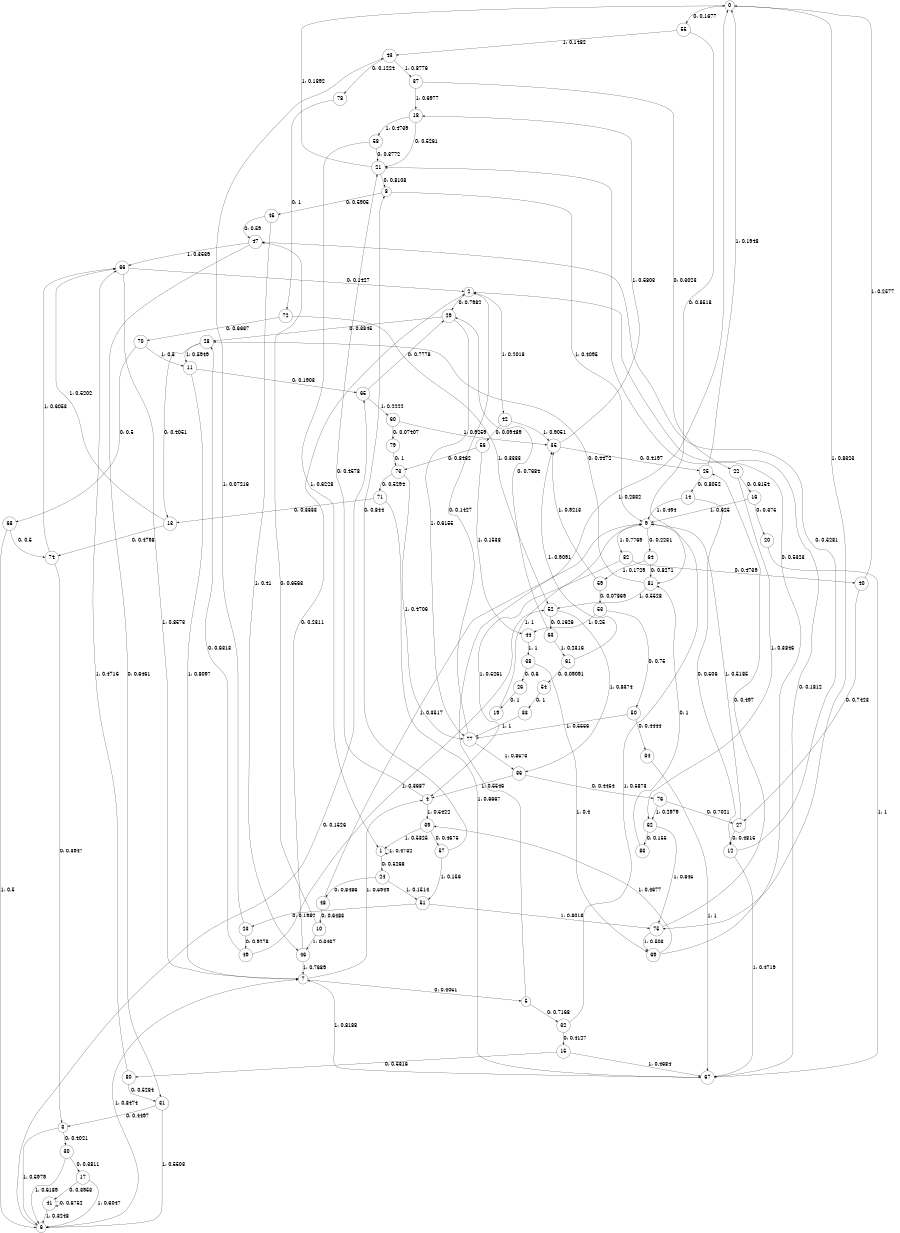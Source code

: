 digraph "ch34faceL10" {
size = "6,8.5";
ratio = "fill";
node [shape = circle];
node [fontsize = 24];
edge [fontsize = 24];
0 -> 55 [label = "0: 0.1677   "];
0 -> 75 [label = "1: 0.8323   "];
1 -> 24 [label = "0: 0.5268   "];
1 -> 1 [label = "1: 0.4732   "];
2 -> 29 [label = "0: 0.7982   "];
2 -> 42 [label = "1: 0.2018   "];
3 -> 30 [label = "0: 0.4021   "];
3 -> 6 [label = "1: 0.5979   "];
4 -> 21 [label = "0: 0.4578   "];
4 -> 39 [label = "1: 0.5422   "];
5 -> 32 [label = "0: 0.7168   "];
5 -> 0 [label = "1: 0.2832   "];
6 -> 65 [label = "0: 0.1526   "];
6 -> 7 [label = "1: 0.8474   "];
7 -> 5 [label = "0: 0.4051   "];
7 -> 4 [label = "1: 0.5949   "];
8 -> 45 [label = "0: 0.5905   "];
8 -> 9 [label = "1: 0.4095   "];
9 -> 64 [label = "0: 0.2231   "];
9 -> 82 [label = "1: 0.7769   "];
10 -> 47 [label = "0: 0.6563   "];
10 -> 46 [label = "1: 0.3437   "];
11 -> 65 [label = "0: 0.1903   "];
11 -> 7 [label = "1: 0.8097   "];
12 -> 47 [label = "0: 0.5281   "];
12 -> 67 [label = "1: 0.4719   "];
13 -> 74 [label = "0: 0.4798   "];
13 -> 66 [label = "1: 0.5202   "];
14 -> 12 [label = "0: 0.506    "];
14 -> 9 [label = "1: 0.494    "];
15 -> 80 [label = "0: 0.5316   "];
15 -> 67 [label = "1: 0.4684   "];
16 -> 20 [label = "0: 0.375    "];
16 -> 9 [label = "1: 0.625    "];
17 -> 41 [label = "0: 0.3953   "];
17 -> 6 [label = "1: 0.6047   "];
18 -> 21 [label = "0: 0.5261   "];
18 -> 58 [label = "1: 0.4739   "];
19 -> 9 [label = "1: 1        "];
20 -> 67 [label = "1: 1        "];
21 -> 8 [label = "0: 0.8108   "];
21 -> 0 [label = "1: 0.1892   "];
22 -> 16 [label = "0: 0.6154   "];
22 -> 62 [label = "1: 0.3846   "];
23 -> 49 [label = "0: 0.9278   "];
23 -> 43 [label = "1: 0.07216  "];
24 -> 48 [label = "0: 0.8486   "];
24 -> 51 [label = "1: 0.1514   "];
25 -> 14 [label = "0: 0.8052   "];
25 -> 0 [label = "1: 0.1948   "];
26 -> 19 [label = "0: 1        "];
27 -> 12 [label = "0: 0.4815   "];
27 -> 9 [label = "1: 0.5185   "];
28 -> 13 [label = "0: 0.4051   "];
28 -> 11 [label = "1: 0.5949   "];
29 -> 28 [label = "0: 0.3845   "];
29 -> 77 [label = "1: 0.6155   "];
30 -> 17 [label = "0: 0.3811   "];
30 -> 6 [label = "1: 0.6189   "];
31 -> 3 [label = "0: 0.4497   "];
31 -> 6 [label = "1: 0.5503   "];
32 -> 15 [label = "0: 0.4127   "];
32 -> 9 [label = "1: 0.5873   "];
33 -> 77 [label = "1: 1        "];
34 -> 67 [label = "1: 1        "];
35 -> 25 [label = "0: 0.4197   "];
35 -> 18 [label = "1: 0.5803   "];
36 -> 76 [label = "0: 0.4454   "];
36 -> 4 [label = "1: 0.5546   "];
37 -> 22 [label = "0: 0.3023   "];
37 -> 18 [label = "1: 0.6977   "];
38 -> 26 [label = "0: 0.6      "];
38 -> 69 [label = "1: 0.4      "];
39 -> 57 [label = "0: 0.4675   "];
39 -> 1 [label = "1: 0.5325   "];
40 -> 27 [label = "0: 0.7423   "];
40 -> 0 [label = "1: 0.2577   "];
41 -> 41 [label = "0: 0.6752   "];
41 -> 6 [label = "1: 0.3248   "];
42 -> 56 [label = "0: 0.09489  "];
42 -> 35 [label = "1: 0.9051   "];
43 -> 78 [label = "0: 0.1224   "];
43 -> 37 [label = "1: 0.8776   "];
44 -> 38 [label = "1: 1        "];
45 -> 47 [label = "0: 0.59     "];
45 -> 46 [label = "1: 0.41     "];
46 -> 2 [label = "0: 0.2311   "];
46 -> 7 [label = "1: 0.7689   "];
47 -> 31 [label = "0: 0.6461   "];
47 -> 66 [label = "1: 0.3539   "];
48 -> 10 [label = "0: 0.6483   "];
48 -> 9 [label = "1: 0.3517   "];
49 -> 28 [label = "0: 0.6313   "];
49 -> 52 [label = "1: 0.3687   "];
50 -> 34 [label = "0: 0.4444   "];
50 -> 77 [label = "1: 0.5556   "];
51 -> 23 [label = "0: 0.1982   "];
51 -> 75 [label = "1: 0.8018   "];
52 -> 63 [label = "0: 0.1626   "];
52 -> 36 [label = "1: 0.8374   "];
53 -> 50 [label = "0: 0.75     "];
53 -> 44 [label = "1: 0.25     "];
54 -> 33 [label = "0: 1        "];
55 -> 81 [label = "0: 0.8518   "];
55 -> 43 [label = "1: 0.1482   "];
56 -> 73 [label = "0: 0.8462   "];
56 -> 44 [label = "1: 0.1538   "];
57 -> 8 [label = "0: 0.844    "];
57 -> 51 [label = "1: 0.156    "];
58 -> 21 [label = "0: 0.3772   "];
58 -> 1 [label = "1: 0.6228   "];
59 -> 53 [label = "0: 0.07869  "];
59 -> 35 [label = "1: 0.9213   "];
60 -> 79 [label = "0: 0.07407  "];
60 -> 35 [label = "1: 0.9259   "];
61 -> 54 [label = "0: 0.09091  "];
61 -> 35 [label = "1: 0.9091   "];
62 -> 83 [label = "0: 0.155    "];
62 -> 75 [label = "1: 0.845    "];
63 -> 29 [label = "0: 0.7684   "];
63 -> 61 [label = "1: 0.2316   "];
64 -> 81 [label = "0: 0.8271   "];
64 -> 59 [label = "1: 0.1729   "];
65 -> 29 [label = "0: 0.7778   "];
65 -> 60 [label = "1: 0.2222   "];
66 -> 2 [label = "0: 0.1427   "];
66 -> 7 [label = "1: 0.8573   "];
67 -> 2 [label = "0: 0.1812   "];
67 -> 7 [label = "1: 0.8188   "];
68 -> 74 [label = "0: 0.5      "];
68 -> 6 [label = "1: 0.5      "];
69 -> 21 [label = "0: 0.5323   "];
69 -> 39 [label = "1: 0.4677   "];
70 -> 68 [label = "0: 0.5      "];
70 -> 11 [label = "1: 0.5      "];
71 -> 13 [label = "0: 0.3333   "];
71 -> 67 [label = "1: 0.6667   "];
72 -> 70 [label = "0: 0.6667   "];
72 -> 52 [label = "1: 0.3333   "];
73 -> 71 [label = "0: 0.5294   "];
73 -> 77 [label = "1: 0.4706   "];
74 -> 3 [label = "0: 0.3947   "];
74 -> 66 [label = "1: 0.6053   "];
75 -> 25 [label = "0: 0.497    "];
75 -> 69 [label = "1: 0.503    "];
76 -> 27 [label = "0: 0.7021   "];
76 -> 62 [label = "1: 0.2979   "];
77 -> 2 [label = "0: 0.1427   "];
77 -> 36 [label = "1: 0.8573   "];
78 -> 72 [label = "0: 1        "];
79 -> 73 [label = "0: 1        "];
80 -> 31 [label = "0: 0.5284   "];
80 -> 66 [label = "1: 0.4716   "];
81 -> 28 [label = "0: 0.4472   "];
81 -> 52 [label = "1: 0.5528   "];
82 -> 40 [label = "0: 0.4739   "];
82 -> 4 [label = "1: 0.5261   "];
83 -> 81 [label = "0: 1        "];
}